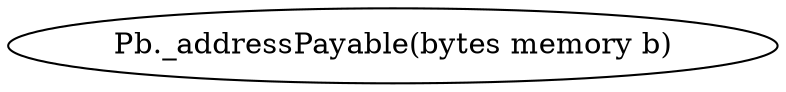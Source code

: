 digraph "" {
	graph [bb="0,0,313.31,36"];
	node [label="\N"];
	"Pb._addressPayable(bytes memory b)"	 [height=0.5,
		pos="156.65,18",
		width=4.3515];
}
